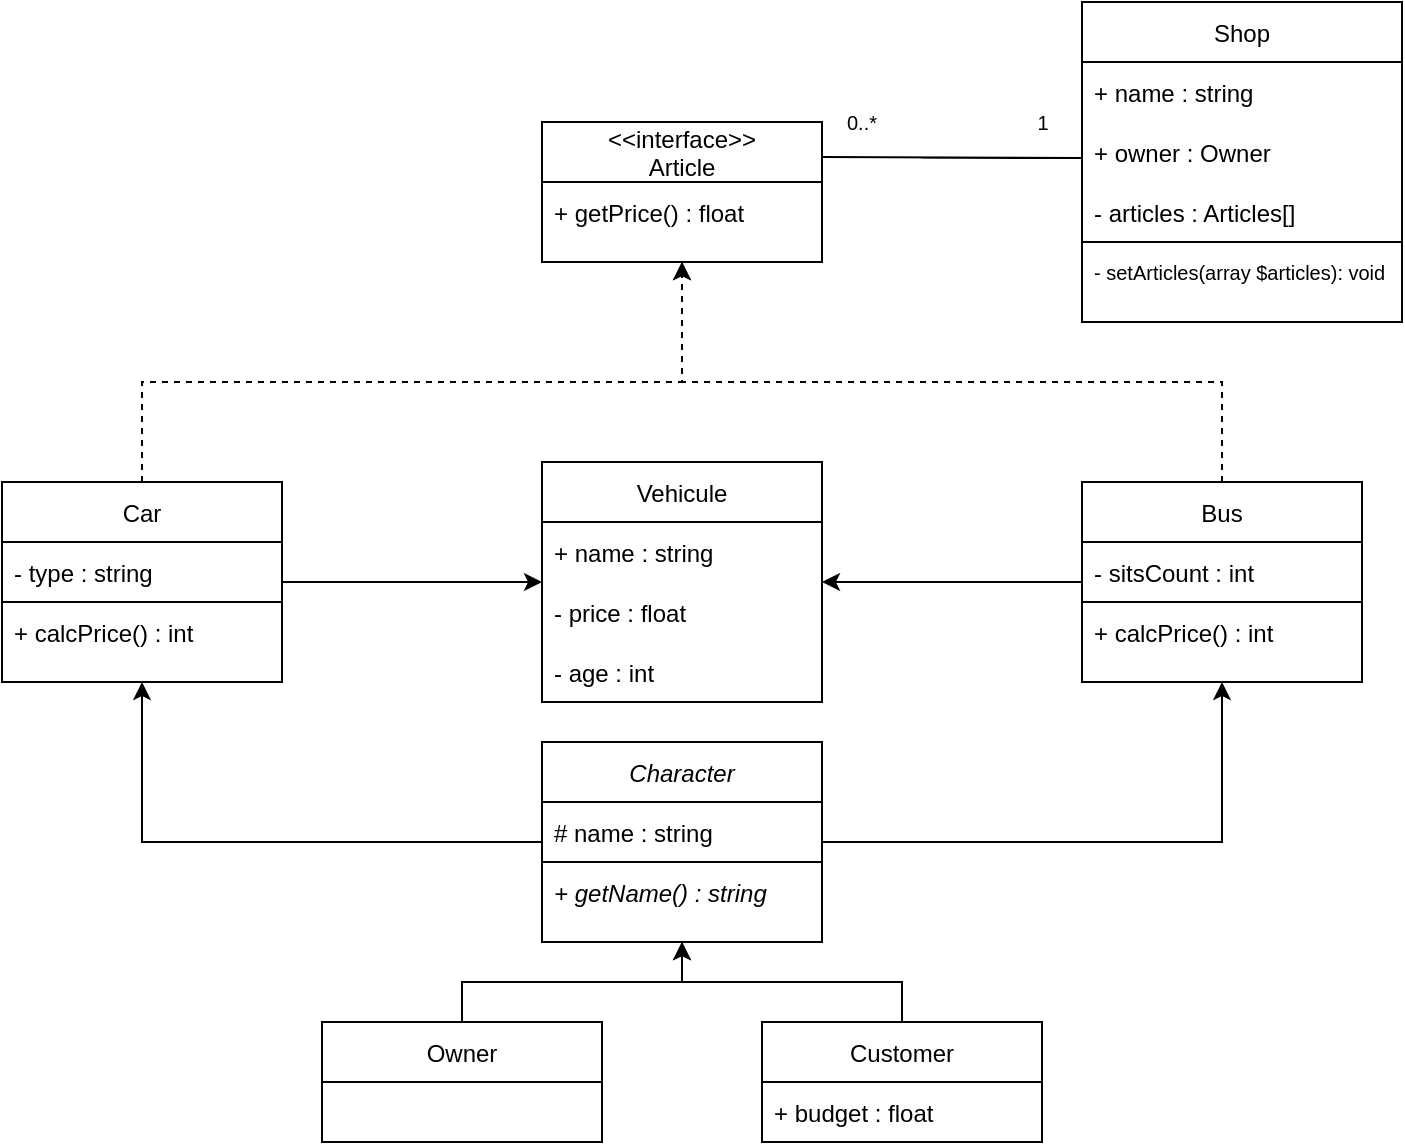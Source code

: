 <mxfile version="15.9.4" type="github">
  <diagram id="uGDgZGHpwiQAzfElgQq_" name="Page-1">
    <mxGraphModel dx="946" dy="645" grid="1" gridSize="10" guides="1" tooltips="1" connect="1" arrows="1" fold="1" page="1" pageScale="1" pageWidth="2339" pageHeight="3300" math="0" shadow="0">
      <root>
        <mxCell id="0" />
        <mxCell id="1" parent="0" />
        <mxCell id="wxt8Jx6AX1LVKOUD41DW-68" style="edgeStyle=orthogonalEdgeStyle;rounded=0;orthogonalLoop=1;jettySize=auto;html=1;entryX=0.5;entryY=1;entryDx=0;entryDy=0;" parent="1" source="wxt8Jx6AX1LVKOUD41DW-19" target="wxt8Jx6AX1LVKOUD41DW-62" edge="1">
          <mxGeometry relative="1" as="geometry">
            <Array as="points">
              <mxPoint x="670" y="530" />
            </Array>
          </mxGeometry>
        </mxCell>
        <mxCell id="wxt8Jx6AX1LVKOUD41DW-19" value="Character" style="swimlane;fontStyle=2;childLayout=stackLayout;horizontal=1;startSize=30;horizontalStack=0;resizeParent=1;resizeParentMax=0;resizeLast=0;collapsible=1;marginBottom=0;" parent="1" vertex="1">
          <mxGeometry x="330" y="480" width="140" height="100" as="geometry" />
        </mxCell>
        <mxCell id="wxt8Jx6AX1LVKOUD41DW-20" value="# name : string" style="text;strokeColor=none;fillColor=none;align=left;verticalAlign=middle;spacingLeft=4;spacingRight=4;overflow=hidden;points=[[0,0.5],[1,0.5]];portConstraint=eastwest;rotatable=0;" parent="wxt8Jx6AX1LVKOUD41DW-19" vertex="1">
          <mxGeometry y="30" width="140" height="30" as="geometry" />
        </mxCell>
        <mxCell id="wxt8Jx6AX1LVKOUD41DW-26" value="" style="swimlane;startSize=0;" parent="wxt8Jx6AX1LVKOUD41DW-19" vertex="1">
          <mxGeometry y="60" width="140" height="40" as="geometry" />
        </mxCell>
        <mxCell id="wxt8Jx6AX1LVKOUD41DW-27" value="+ getName() : string" style="text;strokeColor=none;fillColor=none;align=left;verticalAlign=middle;spacingLeft=4;spacingRight=4;overflow=hidden;points=[[0,0.5],[1,0.5]];portConstraint=eastwest;rotatable=0;fontStyle=2" parent="wxt8Jx6AX1LVKOUD41DW-26" vertex="1">
          <mxGeometry width="140" height="30" as="geometry" />
        </mxCell>
        <mxCell id="wxt8Jx6AX1LVKOUD41DW-55" style="edgeStyle=orthogonalEdgeStyle;rounded=0;orthogonalLoop=1;jettySize=auto;html=1;exitX=0.5;exitY=1;exitDx=0;exitDy=0;" parent="wxt8Jx6AX1LVKOUD41DW-19" source="wxt8Jx6AX1LVKOUD41DW-26" target="wxt8Jx6AX1LVKOUD41DW-26" edge="1">
          <mxGeometry relative="1" as="geometry" />
        </mxCell>
        <mxCell id="wxt8Jx6AX1LVKOUD41DW-53" style="edgeStyle=orthogonalEdgeStyle;rounded=0;orthogonalLoop=1;jettySize=auto;html=1;entryX=0.5;entryY=1;entryDx=0;entryDy=0;" parent="1" source="wxt8Jx6AX1LVKOUD41DW-29" target="wxt8Jx6AX1LVKOUD41DW-26" edge="1">
          <mxGeometry relative="1" as="geometry" />
        </mxCell>
        <mxCell id="wxt8Jx6AX1LVKOUD41DW-29" value="Owner" style="swimlane;fontStyle=0;childLayout=stackLayout;horizontal=1;startSize=30;horizontalStack=0;resizeParent=1;resizeParentMax=0;resizeLast=0;collapsible=1;marginBottom=0;" parent="1" vertex="1">
          <mxGeometry x="220" y="620" width="140" height="60" as="geometry" />
        </mxCell>
        <mxCell id="wxt8Jx6AX1LVKOUD41DW-54" style="edgeStyle=orthogonalEdgeStyle;rounded=0;orthogonalLoop=1;jettySize=auto;html=1;entryX=0.5;entryY=1;entryDx=0;entryDy=0;" parent="1" source="wxt8Jx6AX1LVKOUD41DW-33" target="wxt8Jx6AX1LVKOUD41DW-26" edge="1">
          <mxGeometry relative="1" as="geometry" />
        </mxCell>
        <mxCell id="wxt8Jx6AX1LVKOUD41DW-33" value="Customer" style="swimlane;fontStyle=0;childLayout=stackLayout;horizontal=1;startSize=30;horizontalStack=0;resizeParent=1;resizeParentMax=0;resizeLast=0;collapsible=1;marginBottom=0;" parent="1" vertex="1">
          <mxGeometry x="440" y="620" width="140" height="60" as="geometry" />
        </mxCell>
        <mxCell id="wxt8Jx6AX1LVKOUD41DW-34" value="+ budget : float" style="text;strokeColor=none;fillColor=none;align=left;verticalAlign=middle;spacingLeft=4;spacingRight=4;overflow=hidden;points=[[0,0.5],[1,0.5]];portConstraint=eastwest;rotatable=0;" parent="wxt8Jx6AX1LVKOUD41DW-33" vertex="1">
          <mxGeometry y="30" width="140" height="30" as="geometry" />
        </mxCell>
        <mxCell id="wxt8Jx6AX1LVKOUD41DW-37" value="&lt;&lt;interface&gt;&gt;&#xa;Article" style="swimlane;fontStyle=0;childLayout=stackLayout;horizontal=1;startSize=30;horizontalStack=0;resizeParent=1;resizeParentMax=0;resizeLast=0;collapsible=1;marginBottom=0;" parent="1" vertex="1">
          <mxGeometry x="330" y="170" width="140" height="70" as="geometry" />
        </mxCell>
        <mxCell id="wxt8Jx6AX1LVKOUD41DW-49" value="" style="swimlane;startSize=0;" parent="wxt8Jx6AX1LVKOUD41DW-37" vertex="1">
          <mxGeometry y="30" width="140" height="40" as="geometry" />
        </mxCell>
        <mxCell id="wxt8Jx6AX1LVKOUD41DW-50" value="+ getPrice() : float" style="text;strokeColor=none;fillColor=none;align=left;verticalAlign=middle;spacingLeft=4;spacingRight=4;overflow=hidden;points=[[0,0.5],[1,0.5]];portConstraint=eastwest;rotatable=0;fontStyle=0" parent="wxt8Jx6AX1LVKOUD41DW-49" vertex="1">
          <mxGeometry width="140" height="30" as="geometry" />
        </mxCell>
        <mxCell id="wxt8Jx6AX1LVKOUD41DW-56" style="edgeStyle=orthogonalEdgeStyle;rounded=0;orthogonalLoop=1;jettySize=auto;html=1;" parent="1" source="wxt8Jx6AX1LVKOUD41DW-41" target="wxt8Jx6AX1LVKOUD41DW-45" edge="1">
          <mxGeometry relative="1" as="geometry" />
        </mxCell>
        <mxCell id="wxt8Jx6AX1LVKOUD41DW-64" style="edgeStyle=orthogonalEdgeStyle;rounded=0;orthogonalLoop=1;jettySize=auto;html=1;entryX=0.5;entryY=1;entryDx=0;entryDy=0;dashed=1;" parent="1" source="wxt8Jx6AX1LVKOUD41DW-41" target="wxt8Jx6AX1LVKOUD41DW-49" edge="1">
          <mxGeometry relative="1" as="geometry">
            <Array as="points">
              <mxPoint x="130" y="300" />
              <mxPoint x="400" y="300" />
            </Array>
          </mxGeometry>
        </mxCell>
        <mxCell id="wxt8Jx6AX1LVKOUD41DW-41" value="Car" style="swimlane;fontStyle=0;childLayout=stackLayout;horizontal=1;startSize=30;horizontalStack=0;resizeParent=1;resizeParentMax=0;resizeLast=0;collapsible=1;marginBottom=0;" parent="1" vertex="1">
          <mxGeometry x="60" y="350" width="140" height="100" as="geometry" />
        </mxCell>
        <mxCell id="wxt8Jx6AX1LVKOUD41DW-42" value="- type : string" style="text;strokeColor=none;fillColor=none;align=left;verticalAlign=middle;spacingLeft=4;spacingRight=4;overflow=hidden;points=[[0,0.5],[1,0.5]];portConstraint=eastwest;rotatable=0;" parent="wxt8Jx6AX1LVKOUD41DW-41" vertex="1">
          <mxGeometry y="30" width="140" height="30" as="geometry" />
        </mxCell>
        <mxCell id="wxt8Jx6AX1LVKOUD41DW-51" value="" style="swimlane;startSize=0;" parent="wxt8Jx6AX1LVKOUD41DW-41" vertex="1">
          <mxGeometry y="60" width="140" height="40" as="geometry" />
        </mxCell>
        <mxCell id="wxt8Jx6AX1LVKOUD41DW-52" value="+ calcPrice() : int" style="text;strokeColor=none;fillColor=none;align=left;verticalAlign=middle;spacingLeft=4;spacingRight=4;overflow=hidden;points=[[0,0.5],[1,0.5]];portConstraint=eastwest;rotatable=0;fontStyle=0" parent="wxt8Jx6AX1LVKOUD41DW-51" vertex="1">
          <mxGeometry width="140" height="30" as="geometry" />
        </mxCell>
        <mxCell id="wxt8Jx6AX1LVKOUD41DW-45" value="Vehicule" style="swimlane;fontStyle=0;childLayout=stackLayout;horizontal=1;startSize=30;horizontalStack=0;resizeParent=1;resizeParentMax=0;resizeLast=0;collapsible=1;marginBottom=0;" parent="1" vertex="1">
          <mxGeometry x="330" y="340" width="140" height="120" as="geometry" />
        </mxCell>
        <mxCell id="wxt8Jx6AX1LVKOUD41DW-46" value="+ name : string" style="text;strokeColor=none;fillColor=none;align=left;verticalAlign=middle;spacingLeft=4;spacingRight=4;overflow=hidden;points=[[0,0.5],[1,0.5]];portConstraint=eastwest;rotatable=0;" parent="wxt8Jx6AX1LVKOUD41DW-45" vertex="1">
          <mxGeometry y="30" width="140" height="30" as="geometry" />
        </mxCell>
        <mxCell id="wxt8Jx6AX1LVKOUD41DW-47" value="- price : float" style="text;strokeColor=none;fillColor=none;align=left;verticalAlign=middle;spacingLeft=4;spacingRight=4;overflow=hidden;points=[[0,0.5],[1,0.5]];portConstraint=eastwest;rotatable=0;" parent="wxt8Jx6AX1LVKOUD41DW-45" vertex="1">
          <mxGeometry y="60" width="140" height="30" as="geometry" />
        </mxCell>
        <mxCell id="wxt8Jx6AX1LVKOUD41DW-48" value="- age : int" style="text;strokeColor=none;fillColor=none;align=left;verticalAlign=middle;spacingLeft=4;spacingRight=4;overflow=hidden;points=[[0,0.5],[1,0.5]];portConstraint=eastwest;rotatable=0;" parent="wxt8Jx6AX1LVKOUD41DW-45" vertex="1">
          <mxGeometry y="90" width="140" height="30" as="geometry" />
        </mxCell>
        <mxCell id="wxt8Jx6AX1LVKOUD41DW-65" style="edgeStyle=orthogonalEdgeStyle;rounded=0;orthogonalLoop=1;jettySize=auto;html=1;" parent="1" source="wxt8Jx6AX1LVKOUD41DW-57" target="wxt8Jx6AX1LVKOUD41DW-45" edge="1">
          <mxGeometry relative="1" as="geometry">
            <Array as="points">
              <mxPoint x="530" y="400" />
              <mxPoint x="530" y="400" />
            </Array>
          </mxGeometry>
        </mxCell>
        <mxCell id="wxt8Jx6AX1LVKOUD41DW-66" style="edgeStyle=orthogonalEdgeStyle;rounded=0;orthogonalLoop=1;jettySize=auto;html=1;dashed=1;" parent="1" source="wxt8Jx6AX1LVKOUD41DW-57" target="wxt8Jx6AX1LVKOUD41DW-37" edge="1">
          <mxGeometry relative="1" as="geometry">
            <Array as="points">
              <mxPoint x="670" y="300" />
              <mxPoint x="400" y="300" />
            </Array>
          </mxGeometry>
        </mxCell>
        <mxCell id="wxt8Jx6AX1LVKOUD41DW-57" value="Bus" style="swimlane;fontStyle=0;childLayout=stackLayout;horizontal=1;startSize=30;horizontalStack=0;resizeParent=1;resizeParentMax=0;resizeLast=0;collapsible=1;marginBottom=0;" parent="1" vertex="1">
          <mxGeometry x="600" y="350" width="140" height="60" as="geometry" />
        </mxCell>
        <mxCell id="wxt8Jx6AX1LVKOUD41DW-58" value="- sitsCount : int" style="text;strokeColor=none;fillColor=none;align=left;verticalAlign=middle;spacingLeft=4;spacingRight=4;overflow=hidden;points=[[0,0.5],[1,0.5]];portConstraint=eastwest;rotatable=0;" parent="wxt8Jx6AX1LVKOUD41DW-57" vertex="1">
          <mxGeometry y="30" width="140" height="30" as="geometry" />
        </mxCell>
        <mxCell id="wxt8Jx6AX1LVKOUD41DW-62" value="" style="swimlane;startSize=0;" parent="1" vertex="1">
          <mxGeometry x="600" y="410" width="140" height="40" as="geometry" />
        </mxCell>
        <mxCell id="wxt8Jx6AX1LVKOUD41DW-67" style="edgeStyle=orthogonalEdgeStyle;rounded=0;orthogonalLoop=1;jettySize=auto;html=1;" parent="1" target="wxt8Jx6AX1LVKOUD41DW-41" edge="1">
          <mxGeometry relative="1" as="geometry">
            <Array as="points">
              <mxPoint x="330" y="530" />
              <mxPoint x="130" y="530" />
            </Array>
            <mxPoint x="330" y="530" as="sourcePoint" />
          </mxGeometry>
        </mxCell>
        <mxCell id="MoL6gfxV04IaWS7vPgdx-1" value="Shop" style="swimlane;fontStyle=0;childLayout=stackLayout;horizontal=1;startSize=30;horizontalStack=0;resizeParent=1;resizeParentMax=0;resizeLast=0;collapsible=1;marginBottom=0;" parent="1" vertex="1">
          <mxGeometry x="600" y="110" width="160" height="120" as="geometry" />
        </mxCell>
        <mxCell id="MoL6gfxV04IaWS7vPgdx-2" value="+ name : string" style="text;strokeColor=none;fillColor=none;align=left;verticalAlign=middle;spacingLeft=4;spacingRight=4;overflow=hidden;points=[[0,0.5],[1,0.5]];portConstraint=eastwest;rotatable=0;" parent="MoL6gfxV04IaWS7vPgdx-1" vertex="1">
          <mxGeometry y="30" width="160" height="30" as="geometry" />
        </mxCell>
        <mxCell id="MoL6gfxV04IaWS7vPgdx-3" value="+ owner : Owner" style="text;strokeColor=none;fillColor=none;align=left;verticalAlign=middle;spacingLeft=4;spacingRight=4;overflow=hidden;points=[[0,0.5],[1,0.5]];portConstraint=eastwest;rotatable=0;" parent="MoL6gfxV04IaWS7vPgdx-1" vertex="1">
          <mxGeometry y="60" width="160" height="30" as="geometry" />
        </mxCell>
        <mxCell id="MoL6gfxV04IaWS7vPgdx-4" value="- articles : Articles[]" style="text;strokeColor=none;fillColor=none;align=left;verticalAlign=middle;spacingLeft=4;spacingRight=4;overflow=hidden;points=[[0,0.5],[1,0.5]];portConstraint=eastwest;rotatable=0;" parent="MoL6gfxV04IaWS7vPgdx-1" vertex="1">
          <mxGeometry y="90" width="160" height="30" as="geometry" />
        </mxCell>
        <mxCell id="MoL6gfxV04IaWS7vPgdx-9" value="1" style="edgeStyle=orthogonalEdgeStyle;rounded=0;orthogonalLoop=1;jettySize=auto;html=1;fontSize=10;endArrow=none;endFill=0;entryX=1;entryY=0.25;entryDx=0;entryDy=0;" parent="1" target="wxt8Jx6AX1LVKOUD41DW-37" edge="1">
          <mxGeometry x="-0.047" y="-18" relative="1" as="geometry">
            <mxPoint x="520" y="188" as="sourcePoint" />
            <mxPoint x="490" y="140" as="targetPoint" />
            <Array as="points">
              <mxPoint x="600" y="188" />
            </Array>
            <mxPoint as="offset" />
          </mxGeometry>
        </mxCell>
        <mxCell id="MoL6gfxV04IaWS7vPgdx-5" value="" style="swimlane;startSize=0;" parent="1" vertex="1">
          <mxGeometry x="600" y="230" width="160" height="40" as="geometry" />
        </mxCell>
        <mxCell id="MoL6gfxV04IaWS7vPgdx-7" value="- setArticles(array $articles): void" style="text;strokeColor=none;fillColor=none;align=left;verticalAlign=middle;spacingLeft=4;spacingRight=4;overflow=hidden;points=[[0,0.5],[1,0.5]];portConstraint=eastwest;rotatable=0;fontSize=10;" parent="MoL6gfxV04IaWS7vPgdx-5" vertex="1">
          <mxGeometry width="160" height="30" as="geometry" />
        </mxCell>
        <mxCell id="MoL6gfxV04IaWS7vPgdx-11" value="0..*" style="text;html=1;strokeColor=none;fillColor=none;align=center;verticalAlign=middle;whiteSpace=wrap;rounded=0;fontSize=10;" parent="1" vertex="1">
          <mxGeometry x="460" y="155" width="60" height="30" as="geometry" />
        </mxCell>
        <mxCell id="wxt8Jx6AX1LVKOUD41DW-61" value="+ calcPrice() : int" style="text;strokeColor=none;fillColor=none;align=left;verticalAlign=middle;spacingLeft=4;spacingRight=4;overflow=hidden;points=[[0,0.5],[1,0.5]];portConstraint=eastwest;rotatable=0;fontStyle=0" parent="1" vertex="1">
          <mxGeometry x="600" y="410" width="140" height="30" as="geometry" />
        </mxCell>
      </root>
    </mxGraphModel>
  </diagram>
</mxfile>
